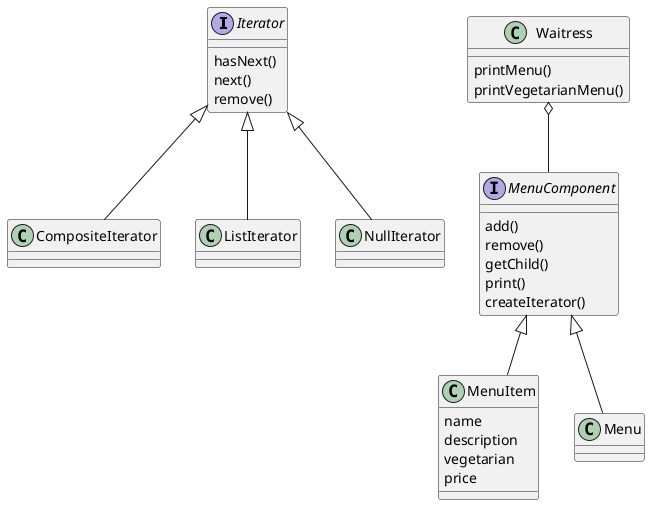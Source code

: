 @startuml
interface Iterator{
    hasNext()
    next()
    remove()
}

interface MenuComponent{
    add()
    remove()
    getChild()
    print()
    createIterator()
}

class MenuItem{
    name
    description
    vegetarian
    price
}

class Waitress{
    printMenu()
    printVegetarianMenu()
}

Iterator <|-- CompositeIterator
Iterator <|-- ListIterator
Iterator <|-- NullIterator

MenuComponent <|-- Menu
MenuComponent <|-- MenuItem

Waitress o-- MenuComponent

@enduml